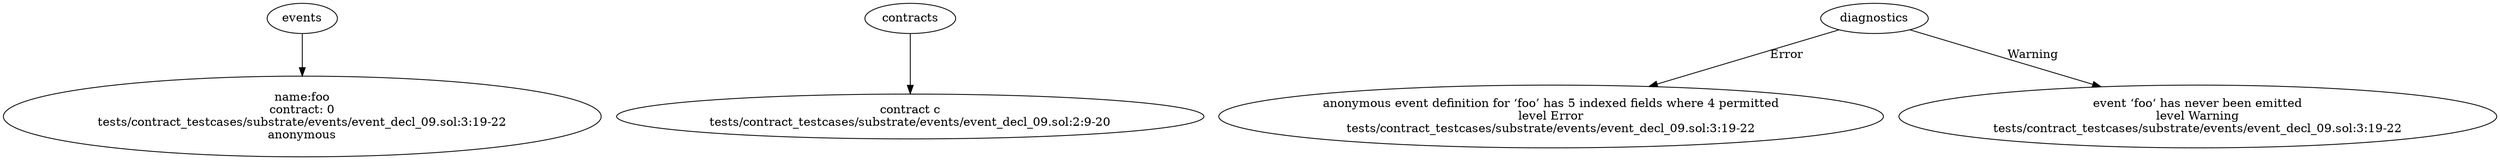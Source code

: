 strict digraph "tests/contract_testcases/substrate/events/event_decl_09.sol" {
	foo [label="name:foo\ncontract: 0\ntests/contract_testcases/substrate/events/event_decl_09.sol:3:19-22\nanonymous"]
	contract [label="contract c\ntests/contract_testcases/substrate/events/event_decl_09.sol:2:9-20"]
	diagnostic [label="anonymous event definition for ‘foo’ has 5 indexed fields where 4 permitted\nlevel Error\ntests/contract_testcases/substrate/events/event_decl_09.sol:3:19-22"]
	diagnostic_7 [label="event ‘foo‘ has never been emitted\nlevel Warning\ntests/contract_testcases/substrate/events/event_decl_09.sol:3:19-22"]
	events -> foo
	contracts -> contract
	diagnostics -> diagnostic [label="Error"]
	diagnostics -> diagnostic_7 [label="Warning"]
}
